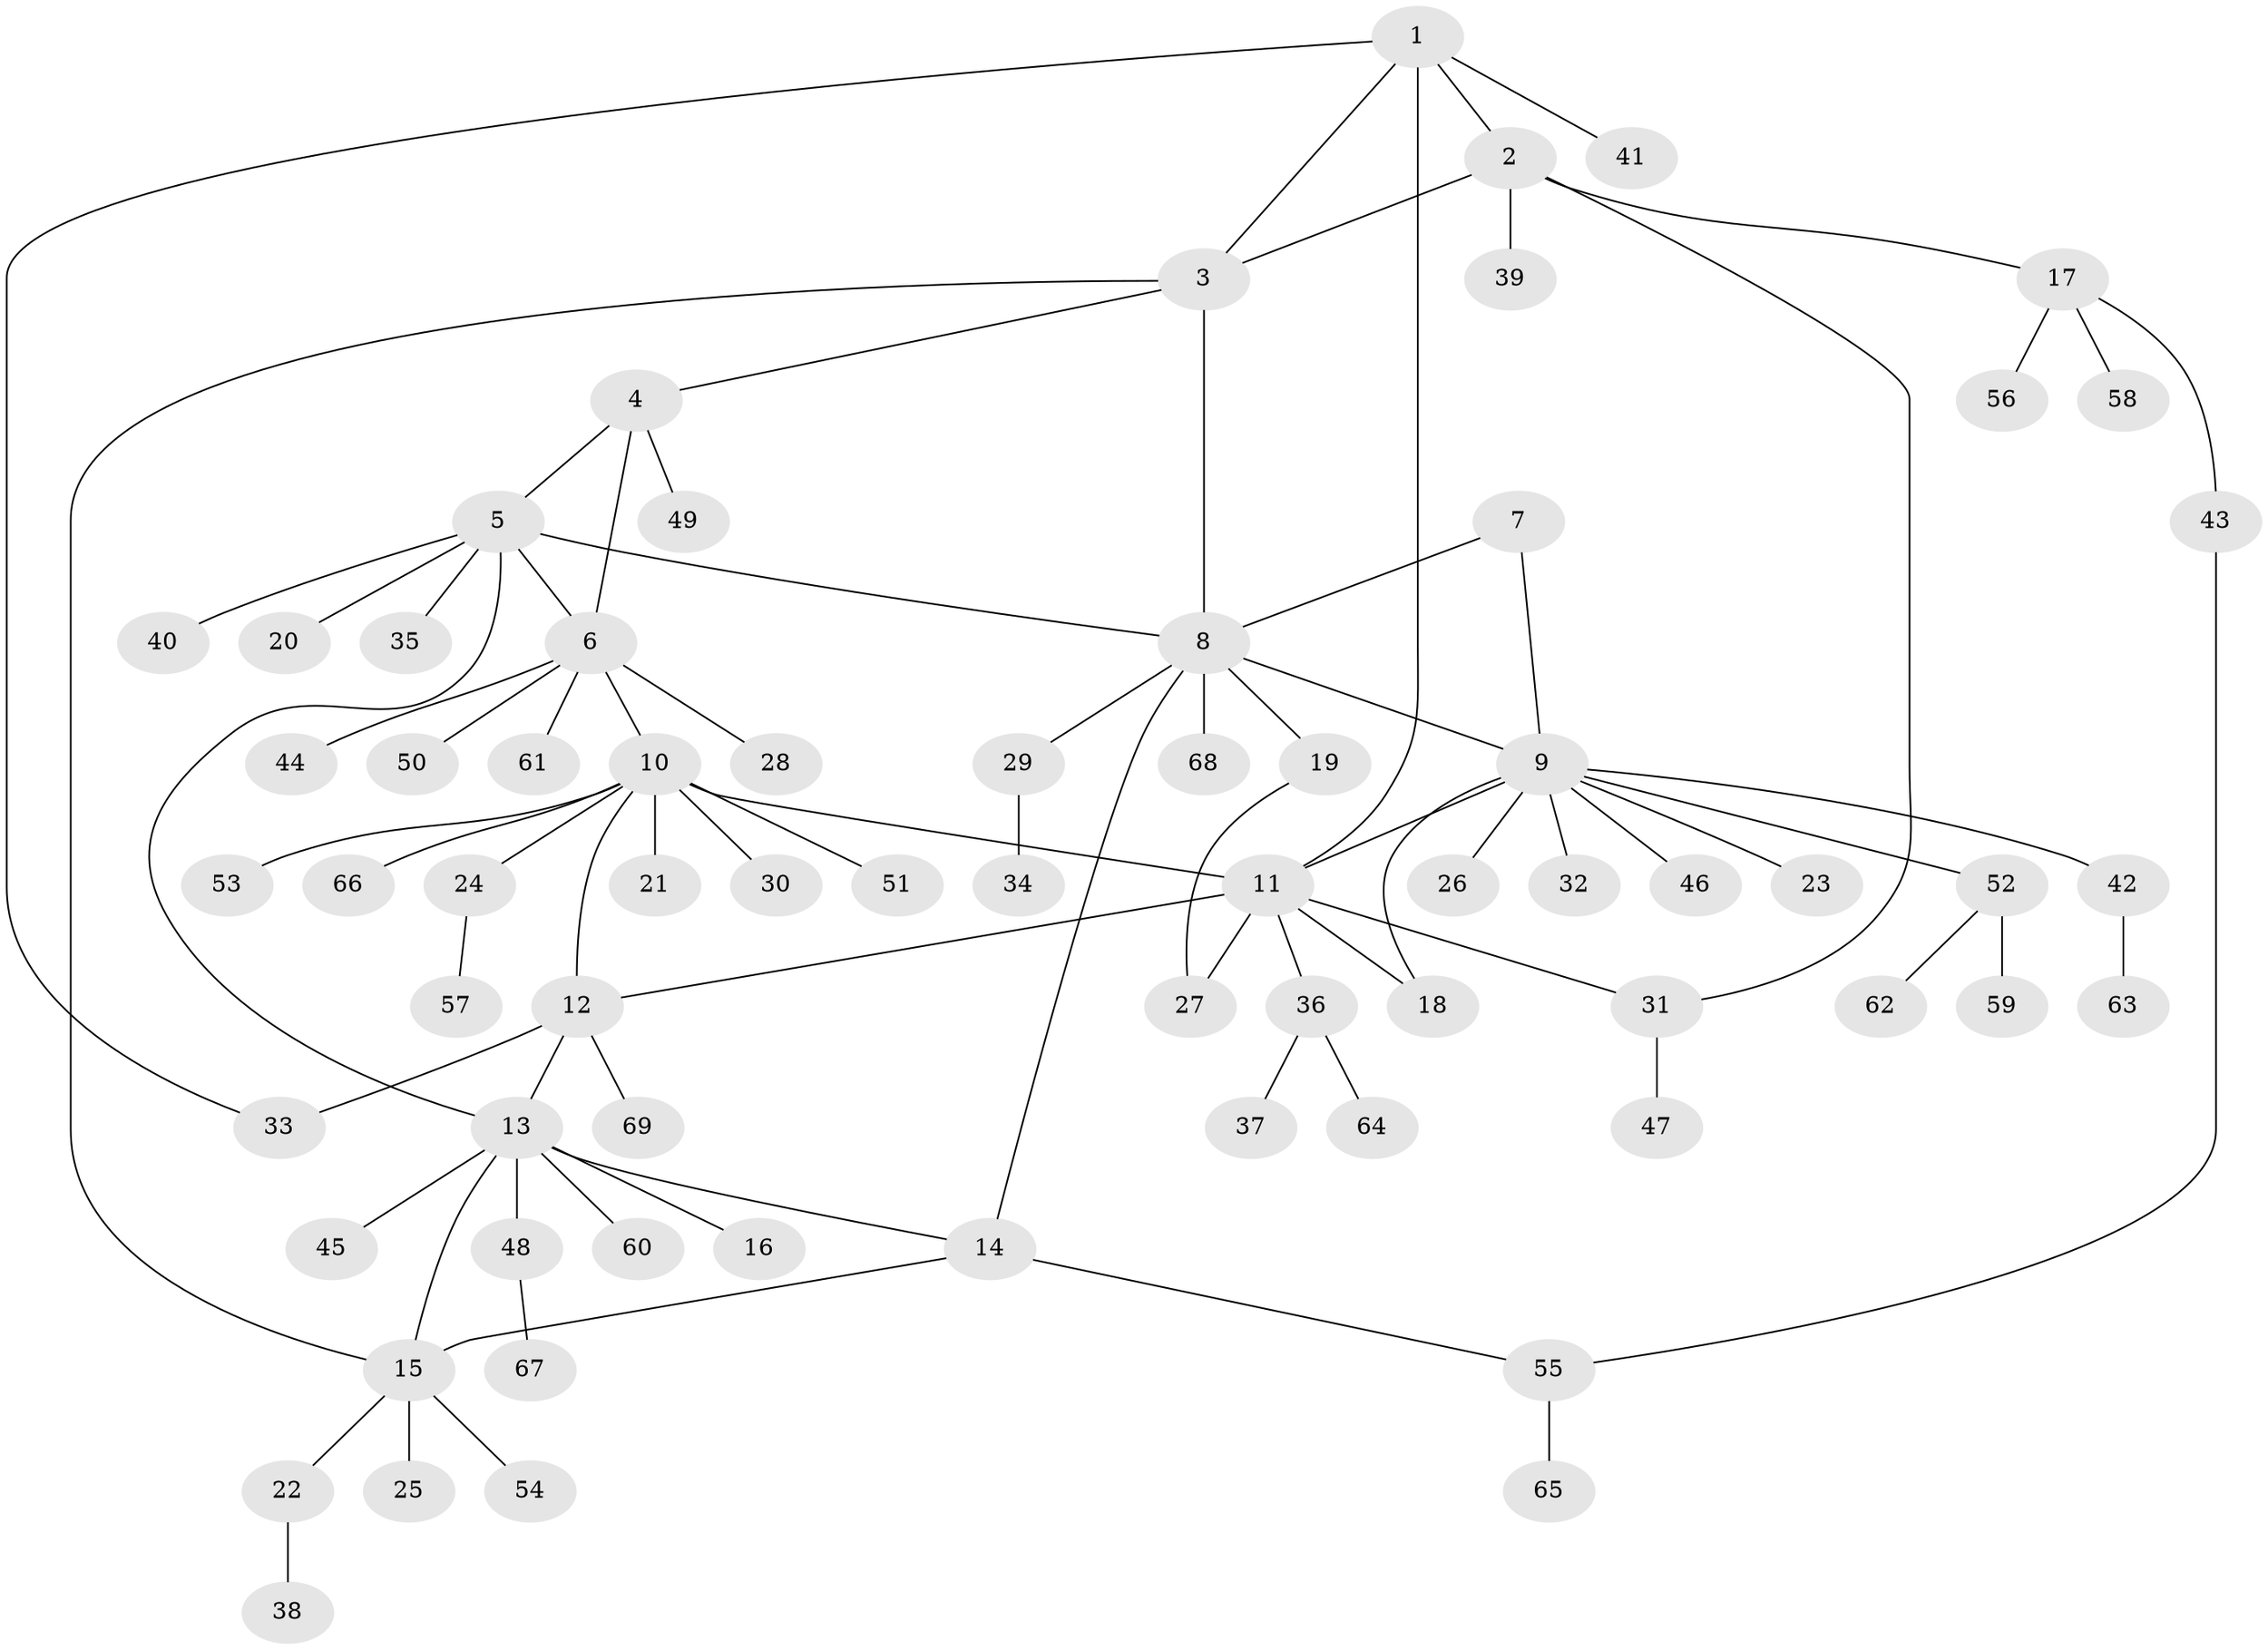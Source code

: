 // Generated by graph-tools (version 1.1) at 2025/54/03/09/25 04:54:22]
// undirected, 69 vertices, 84 edges
graph export_dot {
graph [start="1"]
  node [color=gray90,style=filled];
  1;
  2;
  3;
  4;
  5;
  6;
  7;
  8;
  9;
  10;
  11;
  12;
  13;
  14;
  15;
  16;
  17;
  18;
  19;
  20;
  21;
  22;
  23;
  24;
  25;
  26;
  27;
  28;
  29;
  30;
  31;
  32;
  33;
  34;
  35;
  36;
  37;
  38;
  39;
  40;
  41;
  42;
  43;
  44;
  45;
  46;
  47;
  48;
  49;
  50;
  51;
  52;
  53;
  54;
  55;
  56;
  57;
  58;
  59;
  60;
  61;
  62;
  63;
  64;
  65;
  66;
  67;
  68;
  69;
  1 -- 2;
  1 -- 3;
  1 -- 11;
  1 -- 33;
  1 -- 41;
  2 -- 3;
  2 -- 17;
  2 -- 31;
  2 -- 39;
  3 -- 4;
  3 -- 8;
  3 -- 15;
  4 -- 5;
  4 -- 6;
  4 -- 49;
  5 -- 6;
  5 -- 8;
  5 -- 13;
  5 -- 20;
  5 -- 35;
  5 -- 40;
  6 -- 10;
  6 -- 28;
  6 -- 44;
  6 -- 50;
  6 -- 61;
  7 -- 8;
  7 -- 9;
  8 -- 9;
  8 -- 14;
  8 -- 19;
  8 -- 29;
  8 -- 68;
  9 -- 11;
  9 -- 18;
  9 -- 23;
  9 -- 26;
  9 -- 32;
  9 -- 42;
  9 -- 46;
  9 -- 52;
  10 -- 11;
  10 -- 12;
  10 -- 21;
  10 -- 24;
  10 -- 30;
  10 -- 51;
  10 -- 53;
  10 -- 66;
  11 -- 12;
  11 -- 18;
  11 -- 27;
  11 -- 31;
  11 -- 36;
  12 -- 13;
  12 -- 33;
  12 -- 69;
  13 -- 14;
  13 -- 15;
  13 -- 16;
  13 -- 45;
  13 -- 48;
  13 -- 60;
  14 -- 15;
  14 -- 55;
  15 -- 22;
  15 -- 25;
  15 -- 54;
  17 -- 43;
  17 -- 56;
  17 -- 58;
  19 -- 27;
  22 -- 38;
  24 -- 57;
  29 -- 34;
  31 -- 47;
  36 -- 37;
  36 -- 64;
  42 -- 63;
  43 -- 55;
  48 -- 67;
  52 -- 59;
  52 -- 62;
  55 -- 65;
}
